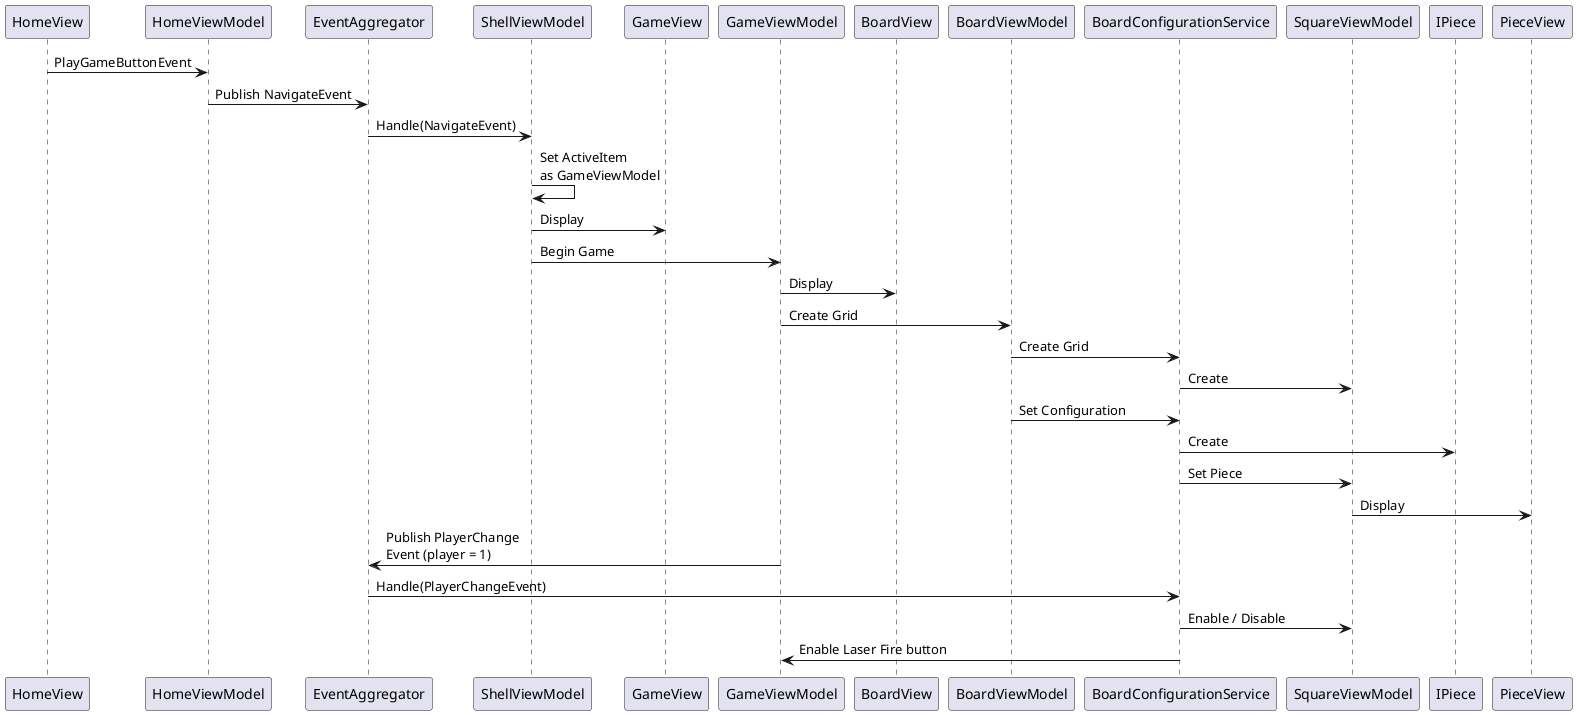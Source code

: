 @startuml
HomeView -> HomeViewModel: PlayGameButtonEvent
HomeViewModel -> EventAggregator: Publish NavigateEvent
EventAggregator -> ShellViewModel: Handle(NavigateEvent)
ShellViewModel -> ShellViewModel: Set ActiveItem \nas GameViewModel
ShellViewModel -> GameView: Display
ShellViewModel -> GameViewModel: Begin Game
GameViewModel -> BoardView: Display
GameViewModel -> BoardViewModel: Create Grid
BoardViewModel -> BoardConfigurationService : Create Grid
BoardConfigurationService -> SquareViewModel : Create
BoardViewModel -> BoardConfigurationService : Set Configuration
BoardConfigurationService -> IPiece: Create
BoardConfigurationService -> SquareViewModel : Set Piece
SquareViewModel -> PieceView: Display
GameViewModel -> EventAggregator: Publish PlayerChange\nEvent (player = 1)
EventAggregator -> BoardConfigurationService: Handle(PlayerChangeEvent)
BoardConfigurationService -> SquareViewModel: Enable / Disable
BoardConfigurationService -> GameViewModel: Enable Laser Fire button
